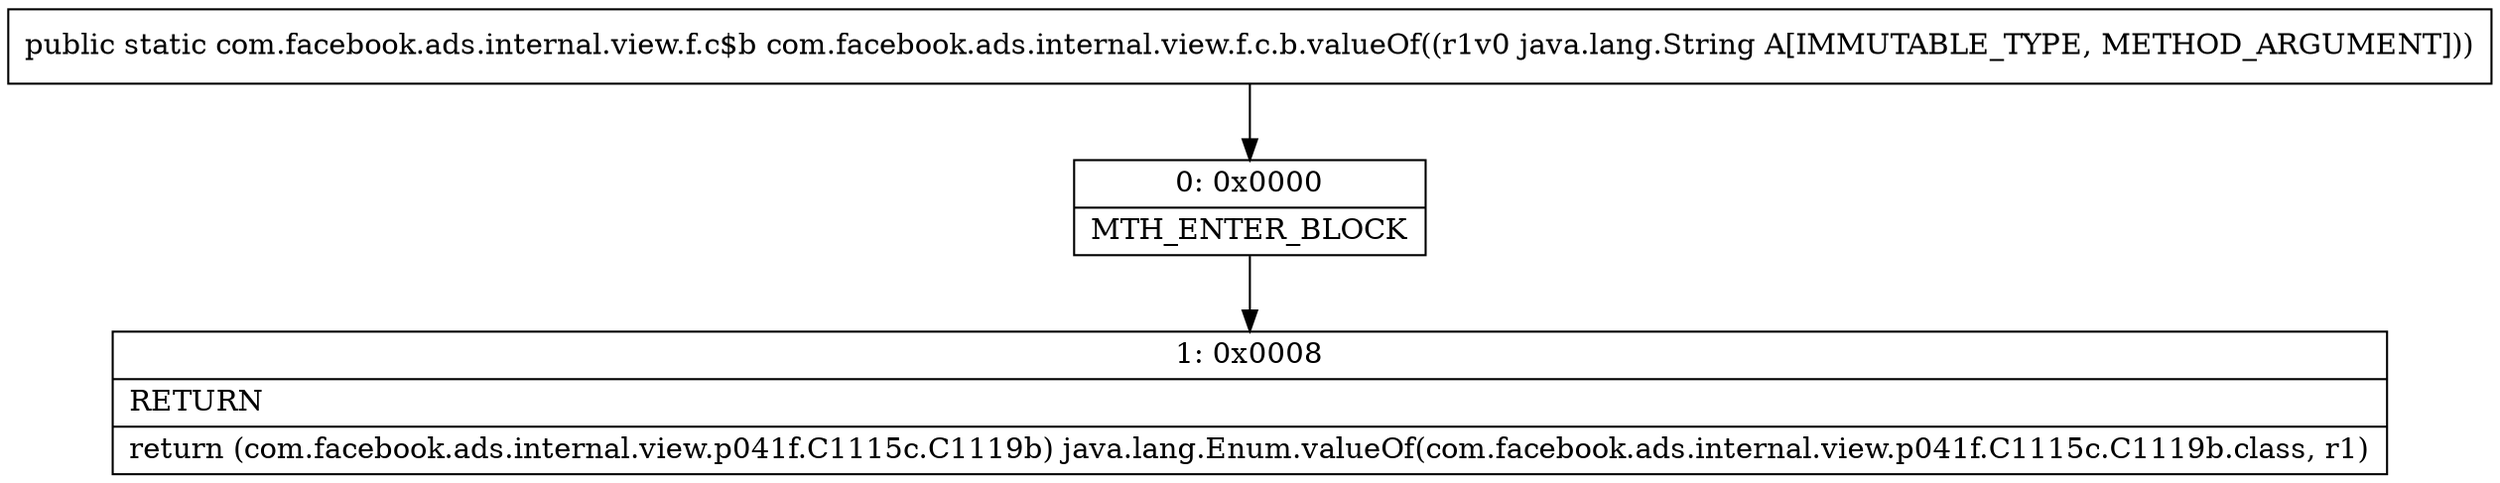 digraph "CFG forcom.facebook.ads.internal.view.f.c.b.valueOf(Ljava\/lang\/String;)Lcom\/facebook\/ads\/internal\/view\/f\/c$b;" {
Node_0 [shape=record,label="{0\:\ 0x0000|MTH_ENTER_BLOCK\l}"];
Node_1 [shape=record,label="{1\:\ 0x0008|RETURN\l|return (com.facebook.ads.internal.view.p041f.C1115c.C1119b) java.lang.Enum.valueOf(com.facebook.ads.internal.view.p041f.C1115c.C1119b.class, r1)\l}"];
MethodNode[shape=record,label="{public static com.facebook.ads.internal.view.f.c$b com.facebook.ads.internal.view.f.c.b.valueOf((r1v0 java.lang.String A[IMMUTABLE_TYPE, METHOD_ARGUMENT])) }"];
MethodNode -> Node_0;
Node_0 -> Node_1;
}

